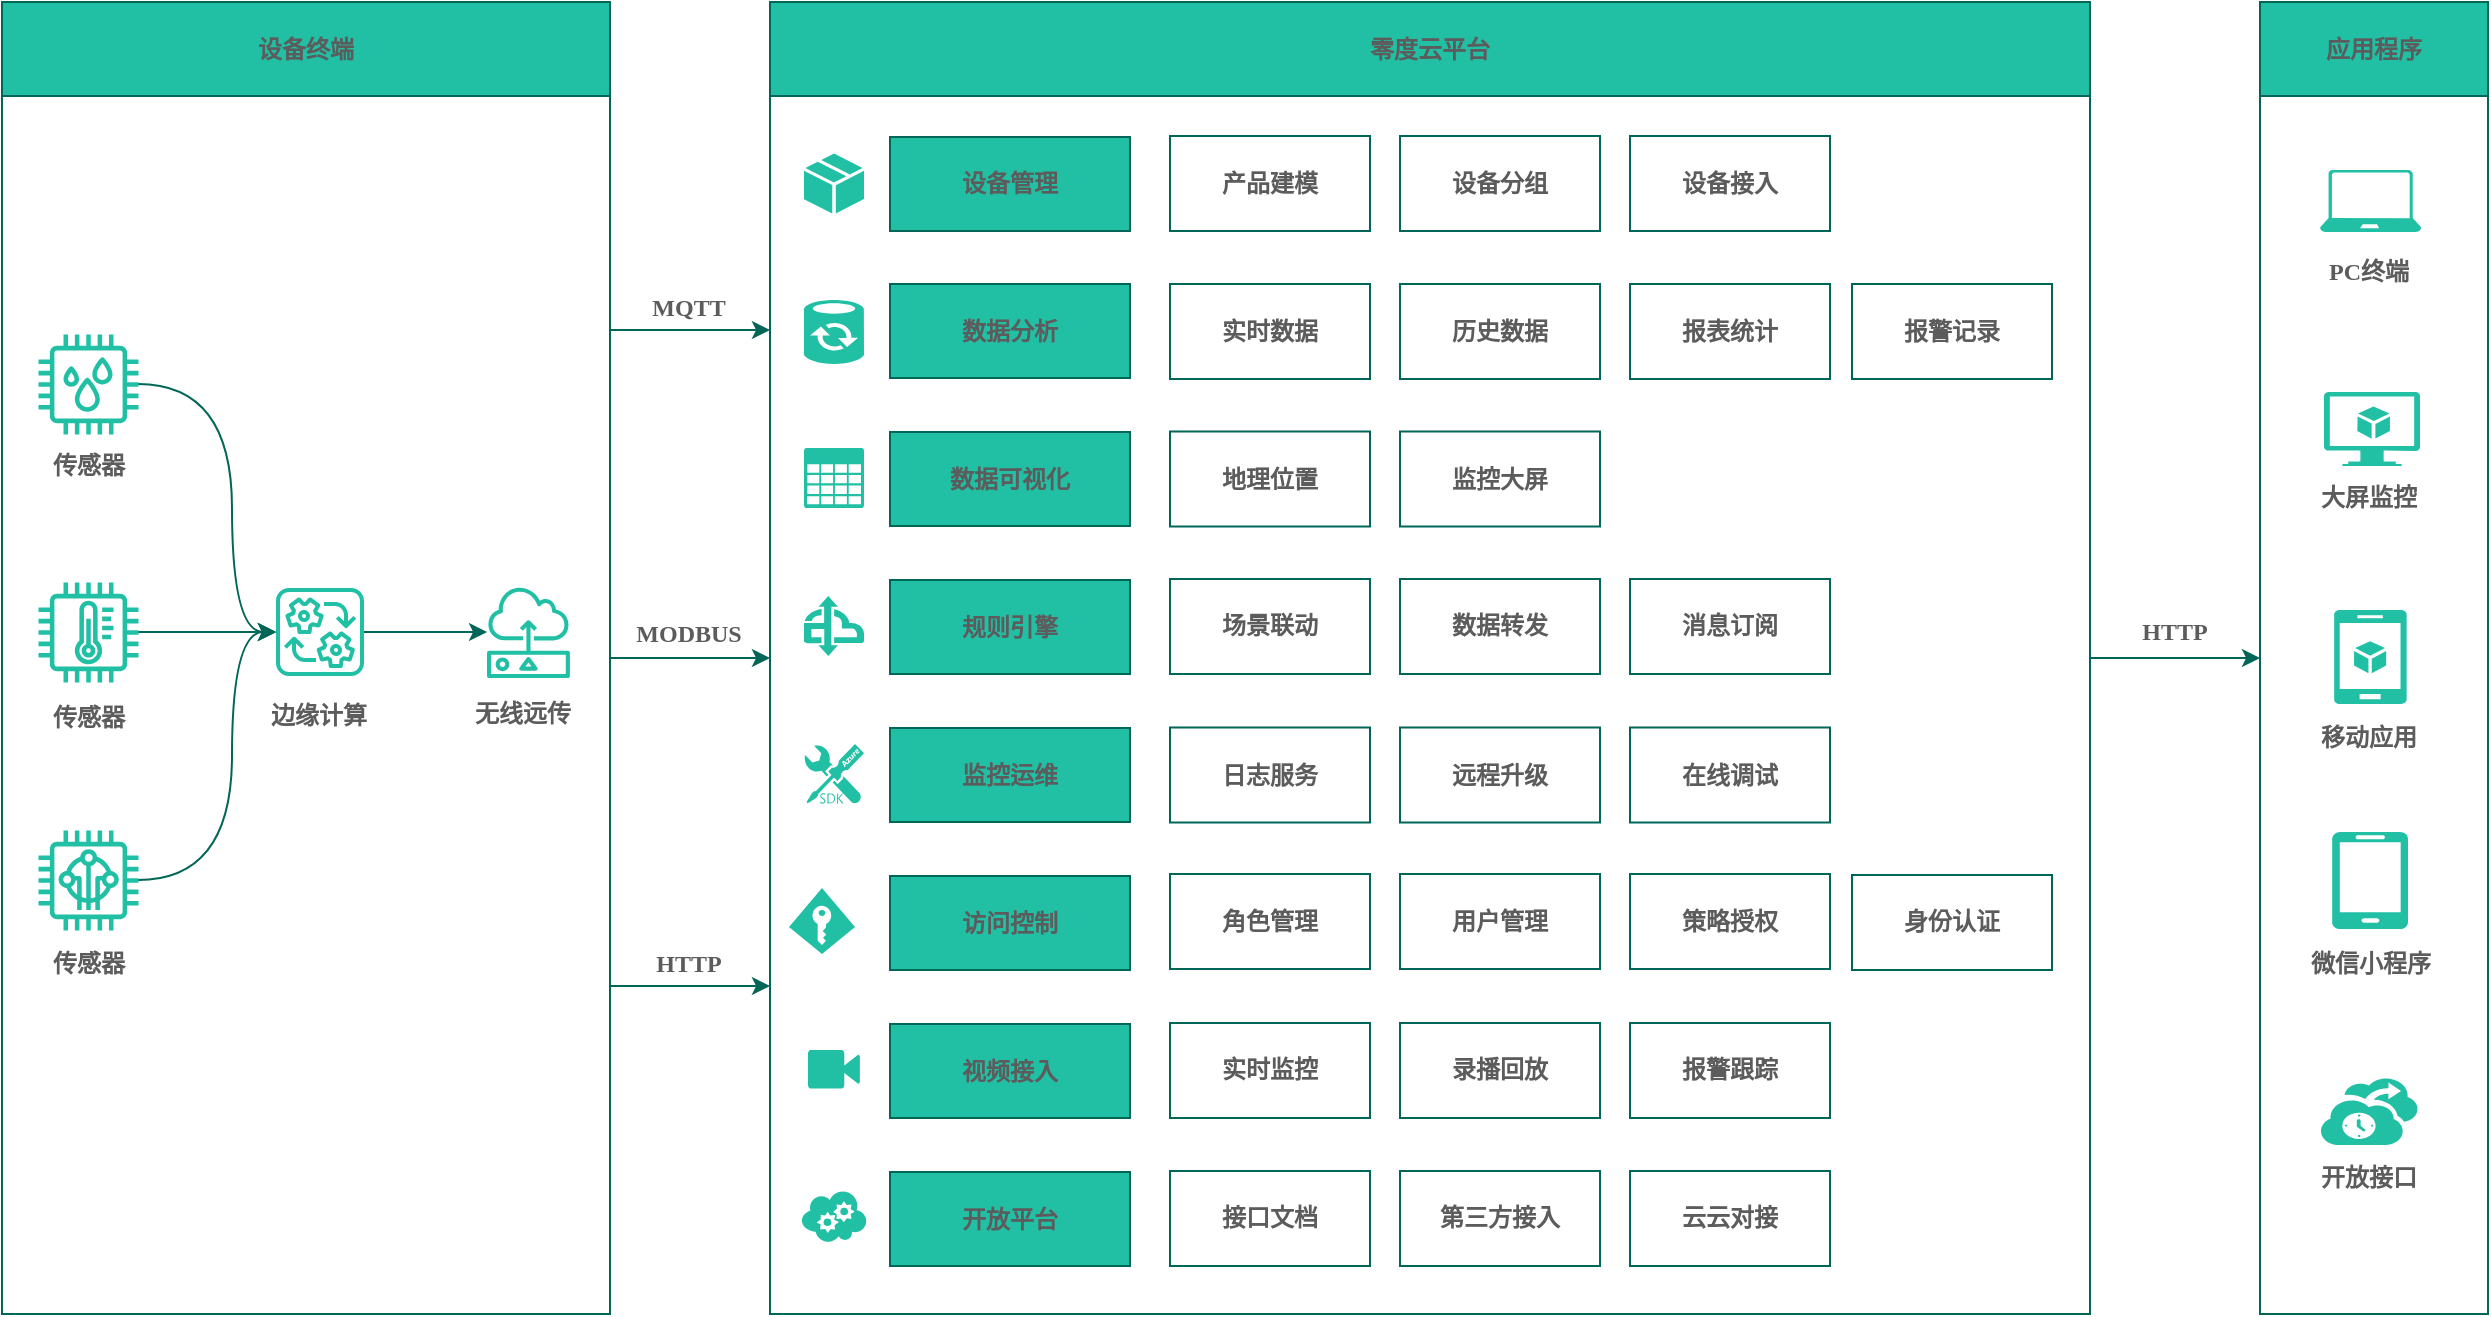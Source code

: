 <mxfile version="20.2.7" type="github" pages="2">
  <diagram id="eXwY4UNL-JvXnbsKmHx1" name="产品架构">
    <mxGraphModel dx="1561" dy="934" grid="0" gridSize="10" guides="1" tooltips="1" connect="1" arrows="1" fold="1" page="1" pageScale="1" pageWidth="1600" pageHeight="900" math="0" shadow="0">
      <root>
        <mxCell id="0" />
        <mxCell id="1" parent="0" />
        <mxCell id="tjXEyFFxzJn_yfCBgNNE-80" style="edgeStyle=orthogonalEdgeStyle;rounded=0;orthogonalLoop=1;jettySize=auto;html=1;entryX=0;entryY=0.5;entryDx=0;entryDy=0;fontStyle=1;fontFamily=Verdana;curved=1;strokeColor=#006658;fontColor=#5C5C5C;" parent="1" source="tjXEyFFxzJn_yfCBgNNE-59" target="tjXEyFFxzJn_yfCBgNNE-73" edge="1">
          <mxGeometry relative="1" as="geometry" />
        </mxCell>
        <mxCell id="tjXEyFFxzJn_yfCBgNNE-81" style="edgeStyle=orthogonalEdgeStyle;rounded=0;orthogonalLoop=1;jettySize=auto;html=1;exitX=1;exitY=0.75;exitDx=0;exitDy=0;entryX=0;entryY=0.75;entryDx=0;entryDy=0;fontStyle=1;fontFamily=Verdana;curved=1;strokeColor=#006658;fontColor=#5C5C5C;" parent="1" source="tjXEyFFxzJn_yfCBgNNE-59" target="tjXEyFFxzJn_yfCBgNNE-73" edge="1">
          <mxGeometry relative="1" as="geometry" />
        </mxCell>
        <mxCell id="tjXEyFFxzJn_yfCBgNNE-82" style="edgeStyle=orthogonalEdgeStyle;rounded=0;orthogonalLoop=1;jettySize=auto;html=1;exitX=1;exitY=0.25;exitDx=0;exitDy=0;entryX=0;entryY=0.25;entryDx=0;entryDy=0;fontStyle=1;fontFamily=Verdana;curved=1;strokeColor=#006658;fontColor=#5C5C5C;" parent="1" source="tjXEyFFxzJn_yfCBgNNE-59" target="tjXEyFFxzJn_yfCBgNNE-73" edge="1">
          <mxGeometry relative="1" as="geometry" />
        </mxCell>
        <mxCell id="tjXEyFFxzJn_yfCBgNNE-59" value="" style="rounded=0;whiteSpace=wrap;html=1;fontFamily=Verdana;fontSize=12;fillColor=none;labelBorderColor=#A9C4EB;fontStyle=1;strokeColor=#006658;fontColor=#5C5C5C;" parent="1" vertex="1">
          <mxGeometry x="125" y="224" width="304" height="656" as="geometry" />
        </mxCell>
        <mxCell id="OxqNXNUA6j1CO8IW8d2d-9" style="edgeStyle=orthogonalEdgeStyle;rounded=0;orthogonalLoop=1;jettySize=auto;html=1;fontFamily=Verdana;curved=1;strokeColor=#006658;fontColor=#5C5C5C;" edge="1" parent="1" source="tjXEyFFxzJn_yfCBgNNE-10" target="tjXEyFFxzJn_yfCBgNNE-65">
          <mxGeometry relative="1" as="geometry">
            <Array as="points">
              <mxPoint x="240" y="415" />
              <mxPoint x="240" y="539" />
            </Array>
          </mxGeometry>
        </mxCell>
        <mxCell id="tjXEyFFxzJn_yfCBgNNE-10" value="" style="outlineConnect=0;verticalLabelPosition=bottom;verticalAlign=top;align=center;html=1;fontSize=12;fontStyle=1;aspect=fixed;pointerEvents=1;shape=mxgraph.aws4.iot_thing_humidity_sensor;fillStyle=auto;strokeWidth=0.3;rounded=0;resizeWidth=0;fixedWidth=0;fontFamily=Verdana;fillColor=#21C0A5;strokeColor=#006658;fontColor=#5C5C5C;" parent="1" vertex="1">
          <mxGeometry x="143" y="390" width="50" height="50" as="geometry" />
        </mxCell>
        <mxCell id="OxqNXNUA6j1CO8IW8d2d-11" style="edgeStyle=orthogonalEdgeStyle;rounded=0;orthogonalLoop=1;jettySize=auto;html=1;fontFamily=Verdana;curved=1;strokeColor=#006658;fontColor=#5C5C5C;" edge="1" parent="1" source="tjXEyFFxzJn_yfCBgNNE-11" target="tjXEyFFxzJn_yfCBgNNE-65">
          <mxGeometry relative="1" as="geometry" />
        </mxCell>
        <mxCell id="tjXEyFFxzJn_yfCBgNNE-11" value="" style="outlineConnect=0;verticalLabelPosition=bottom;verticalAlign=top;align=center;html=1;fontSize=12;fontStyle=1;aspect=fixed;pointerEvents=1;shape=mxgraph.aws4.iot_thing_temperature_sensor;strokeWidth=0.3;rounded=0;fontFamily=Verdana;fillColor=#21C0A5;strokeColor=#006658;fontColor=#5C5C5C;" parent="1" vertex="1">
          <mxGeometry x="143" y="514" width="50" height="50" as="geometry" />
        </mxCell>
        <mxCell id="OxqNXNUA6j1CO8IW8d2d-12" style="edgeStyle=orthogonalEdgeStyle;rounded=0;orthogonalLoop=1;jettySize=auto;html=1;fontFamily=Verdana;curved=1;strokeColor=#006658;fontColor=#5C5C5C;" edge="1" parent="1" source="tjXEyFFxzJn_yfCBgNNE-14" target="tjXEyFFxzJn_yfCBgNNE-65">
          <mxGeometry relative="1" as="geometry">
            <Array as="points">
              <mxPoint x="240" y="663" />
              <mxPoint x="240" y="539" />
            </Array>
          </mxGeometry>
        </mxCell>
        <mxCell id="tjXEyFFxzJn_yfCBgNNE-14" value="" style="outlineConnect=0;verticalLabelPosition=bottom;verticalAlign=top;align=center;html=1;fontSize=12;fontStyle=1;aspect=fixed;pointerEvents=1;shape=mxgraph.aws4.iot_thing_freertos_device;fillStyle=auto;strokeWidth=0.3;rounded=0;fontFamily=Verdana;fillColor=#21C0A5;strokeColor=#006658;fontColor=#5C5C5C;" parent="1" vertex="1">
          <mxGeometry x="143" y="638" width="50" height="50" as="geometry" />
        </mxCell>
        <mxCell id="tjXEyFFxzJn_yfCBgNNE-60" value="传感器" style="text;html=1;resizable=0;autosize=1;align=center;verticalAlign=middle;points=[];fillColor=none;strokeColor=none;rounded=0;fontFamily=Verdana;fontSize=12;fontStyle=1;fontColor=#5C5C5C;" parent="1" vertex="1">
          <mxGeometry x="141" y="443" width="54" height="26" as="geometry" />
        </mxCell>
        <mxCell id="tjXEyFFxzJn_yfCBgNNE-63" value="传感器" style="text;html=1;resizable=0;autosize=1;align=center;verticalAlign=middle;points=[];fillColor=none;strokeColor=none;rounded=0;fontFamily=Verdana;fontSize=12;fontStyle=1;fontColor=#5C5C5C;" parent="1" vertex="1">
          <mxGeometry x="141" y="569" width="54" height="26" as="geometry" />
        </mxCell>
        <mxCell id="tjXEyFFxzJn_yfCBgNNE-64" value="传感器" style="text;html=1;resizable=0;autosize=1;align=center;verticalAlign=middle;points=[];fillColor=none;strokeColor=none;rounded=0;fontFamily=Verdana;fontSize=12;fontStyle=1;fontColor=#5C5C5C;" parent="1" vertex="1">
          <mxGeometry x="141" y="692" width="54" height="26" as="geometry" />
        </mxCell>
        <mxCell id="OxqNXNUA6j1CO8IW8d2d-13" style="edgeStyle=orthogonalEdgeStyle;rounded=0;orthogonalLoop=1;jettySize=auto;html=1;fontFamily=Verdana;curved=1;strokeColor=#006658;fontColor=#5C5C5C;" edge="1" parent="1" source="tjXEyFFxzJn_yfCBgNNE-65" target="OxqNXNUA6j1CO8IW8d2d-7">
          <mxGeometry relative="1" as="geometry" />
        </mxCell>
        <mxCell id="tjXEyFFxzJn_yfCBgNNE-65" value="" style="outlineConnect=0;strokeColor=none;dashed=0;verticalLabelPosition=bottom;verticalAlign=top;align=center;html=1;fontSize=12;fontStyle=1;aspect=fixed;pointerEvents=1;shape=mxgraph.aws4.iot_greengrass_interprocess_communication;rounded=0;fontFamily=Verdana;fillColor=#21C0A5;fontColor=#5C5C5C;" parent="1" vertex="1">
          <mxGeometry x="262" y="517" width="44" height="44" as="geometry" />
        </mxCell>
        <mxCell id="tjXEyFFxzJn_yfCBgNNE-66" value="边缘计算" style="text;html=1;resizable=0;autosize=1;align=center;verticalAlign=middle;points=[];fillColor=none;strokeColor=none;rounded=0;fontFamily=Verdana;fontSize=12;fontStyle=1;fontColor=#5C5C5C;" parent="1" vertex="1">
          <mxGeometry x="250" y="568" width="66" height="26" as="geometry" />
        </mxCell>
        <mxCell id="tjXEyFFxzJn_yfCBgNNE-67" value="无线远传" style="text;html=1;resizable=0;autosize=1;align=center;verticalAlign=middle;points=[];fillColor=none;strokeColor=none;rounded=0;fontFamily=Verdana;fontSize=12;fontStyle=1;fontColor=#5C5C5C;" parent="1" vertex="1">
          <mxGeometry x="352.23" y="567" width="66" height="26" as="geometry" />
        </mxCell>
        <mxCell id="tjXEyFFxzJn_yfCBgNNE-73" value="" style="rounded=0;whiteSpace=wrap;html=1;fontFamily=Verdana;fontSize=12;fillColor=none;labelBorderColor=#A9C4EB;fontStyle=1;strokeColor=#006658;fontColor=#5C5C5C;" parent="1" vertex="1">
          <mxGeometry x="509" y="224" width="660" height="656" as="geometry" />
        </mxCell>
        <mxCell id="tjXEyFFxzJn_yfCBgNNE-118" style="edgeStyle=orthogonalEdgeStyle;rounded=0;orthogonalLoop=1;jettySize=auto;html=1;entryX=0;entryY=0.5;entryDx=0;entryDy=0;fontStyle=1;fontFamily=Verdana;curved=1;strokeColor=#006658;fontColor=#5C5C5C;" parent="1" source="tjXEyFFxzJn_yfCBgNNE-73" target="tjXEyFFxzJn_yfCBgNNE-101" edge="1">
          <mxGeometry relative="1" as="geometry" />
        </mxCell>
        <mxCell id="tjXEyFFxzJn_yfCBgNNE-83" value="MQTT" style="text;html=1;align=center;verticalAlign=middle;resizable=0;points=[];autosize=1;strokeColor=none;fillColor=none;rounded=0;fontStyle=1;fontFamily=Verdana;fontColor=#5C5C5C;" parent="1" vertex="1">
          <mxGeometry x="440" y="364" width="56" height="26" as="geometry" />
        </mxCell>
        <mxCell id="tjXEyFFxzJn_yfCBgNNE-84" value="MODBUS" style="text;html=1;align=center;verticalAlign=middle;resizable=0;points=[];autosize=1;strokeColor=none;fillColor=none;rounded=0;fontStyle=1;fontFamily=Verdana;fontColor=#5C5C5C;" parent="1" vertex="1">
          <mxGeometry x="429.5" y="526.5" width="77" height="26" as="geometry" />
        </mxCell>
        <mxCell id="tjXEyFFxzJn_yfCBgNNE-85" value="HTTP" style="text;html=1;align=center;verticalAlign=middle;resizable=0;points=[];autosize=1;strokeColor=none;fillColor=none;rounded=0;fontStyle=1;fontFamily=Verdana;fontColor=#5C5C5C;" parent="1" vertex="1">
          <mxGeometry x="441.5" y="692" width="53" height="26" as="geometry" />
        </mxCell>
        <mxCell id="tjXEyFFxzJn_yfCBgNNE-101" value="" style="rounded=0;whiteSpace=wrap;html=1;fontFamily=Verdana;fontSize=12;fillColor=none;labelBorderColor=#A9C4EB;fontStyle=1;strokeColor=#006658;fontColor=#5C5C5C;" parent="1" vertex="1">
          <mxGeometry x="1254" y="224" width="114" height="656" as="geometry" />
        </mxCell>
        <mxCell id="tjXEyFFxzJn_yfCBgNNE-103" value="&lt;span&gt;产品建模&lt;/span&gt;" style="rounded=0;whiteSpace=wrap;html=1;fillColor=none;fontStyle=1;fontFamily=Verdana;strokeColor=#006658;fontColor=#5C5C5C;" parent="1" vertex="1">
          <mxGeometry x="709" y="291" width="100" height="47.5" as="geometry" />
        </mxCell>
        <mxCell id="tjXEyFFxzJn_yfCBgNNE-107" value="微信小程序" style="text;html=1;resizable=0;autosize=1;align=center;verticalAlign=middle;points=[];fillColor=none;strokeColor=none;rounded=0;fontFamily=Verdana;fontSize=12;fontStyle=1;fontColor=#5C5C5C;" parent="1" vertex="1">
          <mxGeometry x="1270.31" y="692" width="78" height="26" as="geometry" />
        </mxCell>
        <mxCell id="tjXEyFFxzJn_yfCBgNNE-109" value="移动应用" style="text;html=1;resizable=0;autosize=1;align=center;verticalAlign=middle;points=[];fillColor=none;strokeColor=none;rounded=0;fontFamily=Verdana;fontSize=12;fontStyle=1;fontColor=#5C5C5C;" parent="1" vertex="1">
          <mxGeometry x="1275.0" y="579" width="66" height="26" as="geometry" />
        </mxCell>
        <mxCell id="tjXEyFFxzJn_yfCBgNNE-113" value="" style="verticalLabelPosition=bottom;html=1;verticalAlign=top;align=center;strokeColor=none;shape=mxgraph.azure.virtual_machine_feature;pointerEvents=1;rounded=0;fontStyle=1;fontFamily=Verdana;fillColor=#21C0A5;fontColor=#5C5C5C;" parent="1" vertex="1">
          <mxGeometry x="1286" y="419" width="48" height="37" as="geometry" />
        </mxCell>
        <mxCell id="tjXEyFFxzJn_yfCBgNNE-114" value="" style="verticalLabelPosition=bottom;html=1;verticalAlign=top;align=center;strokeColor=none;shape=mxgraph.azure.mobile_services;pointerEvents=1;rounded=0;fontStyle=1;fontFamily=Verdana;fillColor=#21C0A5;fontColor=#5C5C5C;" parent="1" vertex="1">
          <mxGeometry x="1291" y="528" width="36.39" height="47" as="geometry" />
        </mxCell>
        <mxCell id="tjXEyFFxzJn_yfCBgNNE-115" value="" style="verticalLabelPosition=bottom;html=1;verticalAlign=top;align=center;strokeColor=none;shape=mxgraph.azure.laptop;pointerEvents=1;rounded=0;fontStyle=1;fontFamily=Verdana;fillColor=#21C0A5;fontColor=#5C5C5C;" parent="1" vertex="1">
          <mxGeometry x="1284" y="308" width="50.61" height="31" as="geometry" />
        </mxCell>
        <mxCell id="tjXEyFFxzJn_yfCBgNNE-116" value="PC终端" style="text;html=1;resizable=0;autosize=1;align=center;verticalAlign=middle;points=[];fillColor=none;strokeColor=none;rounded=0;fontFamily=Verdana;fontSize=12;fontStyle=1;fontColor=#5C5C5C;" parent="1" vertex="1">
          <mxGeometry x="1278.5" y="346" width="59" height="26" as="geometry" />
        </mxCell>
        <mxCell id="tjXEyFFxzJn_yfCBgNNE-117" value="大屏监控" style="text;html=1;resizable=0;autosize=1;align=center;verticalAlign=middle;points=[];fillColor=none;strokeColor=none;rounded=0;fontFamily=Verdana;fontSize=12;fontStyle=1;fontColor=#5C5C5C;" parent="1" vertex="1">
          <mxGeometry x="1275.0" y="459" width="66" height="26" as="geometry" />
        </mxCell>
        <mxCell id="tjXEyFFxzJn_yfCBgNNE-119" value="" style="verticalLabelPosition=bottom;html=1;verticalAlign=top;align=center;strokeColor=none;shape=mxgraph.azure.backup_service;rounded=0;fontStyle=1;fontFamily=Verdana;fillColor=#21C0A5;fontColor=#5C5C5C;" parent="1" vertex="1">
          <mxGeometry x="1283.86" y="761.5" width="49.28" height="34" as="geometry" />
        </mxCell>
        <mxCell id="tjXEyFFxzJn_yfCBgNNE-120" value="开放接口" style="text;html=1;resizable=0;autosize=1;align=center;verticalAlign=middle;points=[];fillColor=none;strokeColor=none;rounded=0;fontFamily=Verdana;fontSize=12;fontStyle=1;fontColor=#5C5C5C;" parent="1" vertex="1">
          <mxGeometry x="1275.0" y="799" width="66" height="26" as="geometry" />
        </mxCell>
        <mxCell id="tjXEyFFxzJn_yfCBgNNE-138" value="&lt;span&gt;设备分组&lt;/span&gt;" style="rounded=0;whiteSpace=wrap;html=1;fillColor=none;fontStyle=1;fontFamily=Verdana;strokeColor=#006658;fontColor=#5C5C5C;" parent="1" vertex="1">
          <mxGeometry x="824" y="291" width="100" height="47.5" as="geometry" />
        </mxCell>
        <mxCell id="tjXEyFFxzJn_yfCBgNNE-140" value="设备管理" style="rounded=0;whiteSpace=wrap;html=1;fontStyle=1;fontFamily=Verdana;fillColor=#21C0A5;strokeColor=#006658;fontColor=#5C5C5C;" parent="1" vertex="1">
          <mxGeometry x="569" y="291.5" width="120" height="47" as="geometry" />
        </mxCell>
        <mxCell id="tjXEyFFxzJn_yfCBgNNE-141" value="&lt;span&gt;设备接入&lt;/span&gt;" style="rounded=0;whiteSpace=wrap;html=1;fillColor=none;fontStyle=1;fontFamily=Verdana;strokeColor=#006658;fontColor=#5C5C5C;" parent="1" vertex="1">
          <mxGeometry x="939" y="291" width="100" height="47.5" as="geometry" />
        </mxCell>
        <mxCell id="tjXEyFFxzJn_yfCBgNNE-143" value="&lt;span&gt;实时数据&lt;/span&gt;" style="rounded=0;whiteSpace=wrap;html=1;fillColor=none;fontStyle=1;fontFamily=Verdana;strokeColor=#006658;fontColor=#5C5C5C;" parent="1" vertex="1">
          <mxGeometry x="709" y="365" width="100" height="47.5" as="geometry" />
        </mxCell>
        <mxCell id="tjXEyFFxzJn_yfCBgNNE-144" value="&lt;span&gt;报表统计&lt;/span&gt;" style="rounded=0;whiteSpace=wrap;html=1;fillColor=none;fontStyle=1;fontFamily=Verdana;strokeColor=#006658;fontColor=#5C5C5C;" parent="1" vertex="1">
          <mxGeometry x="939" y="365" width="100" height="47.5" as="geometry" />
        </mxCell>
        <mxCell id="tjXEyFFxzJn_yfCBgNNE-145" value="&lt;span&gt;历史数据&lt;/span&gt;" style="rounded=0;whiteSpace=wrap;html=1;fillColor=none;fontStyle=1;fontFamily=Verdana;strokeColor=#006658;fontColor=#5C5C5C;" parent="1" vertex="1">
          <mxGeometry x="824" y="365" width="100" height="47.5" as="geometry" />
        </mxCell>
        <mxCell id="tjXEyFFxzJn_yfCBgNNE-146" value="&lt;span&gt;报警记录&lt;/span&gt;" style="rounded=0;whiteSpace=wrap;html=1;fillColor=none;fontStyle=1;fontFamily=Verdana;strokeColor=#006658;fontColor=#5C5C5C;" parent="1" vertex="1">
          <mxGeometry x="1050" y="365" width="100" height="47.5" as="geometry" />
        </mxCell>
        <mxCell id="tjXEyFFxzJn_yfCBgNNE-147" value="数据分析" style="rounded=0;whiteSpace=wrap;html=1;fontStyle=1;fontFamily=Verdana;fillColor=#21C0A5;strokeColor=#006658;fontColor=#5C5C5C;" parent="1" vertex="1">
          <mxGeometry x="569" y="365" width="120" height="47" as="geometry" />
        </mxCell>
        <mxCell id="tjXEyFFxzJn_yfCBgNNE-149" value="数据可视化" style="rounded=0;whiteSpace=wrap;html=1;fontStyle=1;fontFamily=Verdana;fillColor=#21C0A5;strokeColor=#006658;fontColor=#5C5C5C;" parent="1" vertex="1">
          <mxGeometry x="569" y="439" width="120" height="47" as="geometry" />
        </mxCell>
        <mxCell id="tjXEyFFxzJn_yfCBgNNE-150" value="地理位置" style="rounded=0;whiteSpace=wrap;html=1;fillColor=none;fontStyle=1;fontFamily=Verdana;strokeColor=#006658;fontColor=#5C5C5C;" parent="1" vertex="1">
          <mxGeometry x="709" y="438.75" width="100" height="47.5" as="geometry" />
        </mxCell>
        <mxCell id="tjXEyFFxzJn_yfCBgNNE-151" value="&lt;span&gt;监控大屏&lt;/span&gt;" style="rounded=0;whiteSpace=wrap;html=1;fillColor=none;fontStyle=1;fontFamily=Verdana;strokeColor=#006658;fontColor=#5C5C5C;" parent="1" vertex="1">
          <mxGeometry x="824" y="438.75" width="100" height="47.5" as="geometry" />
        </mxCell>
        <mxCell id="tjXEyFFxzJn_yfCBgNNE-155" value="规则引擎" style="rounded=0;whiteSpace=wrap;html=1;fontStyle=1;fontFamily=Verdana;fillColor=#21C0A5;strokeColor=#006658;fontColor=#5C5C5C;" parent="1" vertex="1">
          <mxGeometry x="569" y="513" width="120" height="47" as="geometry" />
        </mxCell>
        <mxCell id="tjXEyFFxzJn_yfCBgNNE-156" value="&lt;span&gt;场景联动&lt;/span&gt;" style="rounded=0;whiteSpace=wrap;html=1;fillColor=none;fontStyle=1;fontFamily=Verdana;strokeColor=#006658;fontColor=#5C5C5C;" parent="1" vertex="1">
          <mxGeometry x="709" y="512.5" width="100" height="47.5" as="geometry" />
        </mxCell>
        <mxCell id="tjXEyFFxzJn_yfCBgNNE-157" value="&lt;span&gt;数据转发&lt;/span&gt;" style="rounded=0;whiteSpace=wrap;html=1;fillColor=none;fontStyle=1;fontFamily=Verdana;strokeColor=#006658;fontColor=#5C5C5C;" parent="1" vertex="1">
          <mxGeometry x="824" y="512.5" width="100" height="47.5" as="geometry" />
        </mxCell>
        <mxCell id="tjXEyFFxzJn_yfCBgNNE-158" value="&lt;span&gt;消息订阅&lt;/span&gt;" style="rounded=0;whiteSpace=wrap;html=1;fillColor=none;fontStyle=1;fontFamily=Verdana;strokeColor=#006658;fontColor=#5C5C5C;" parent="1" vertex="1">
          <mxGeometry x="939" y="512.5" width="100" height="47.5" as="geometry" />
        </mxCell>
        <mxCell id="tjXEyFFxzJn_yfCBgNNE-159" value="监控运维" style="rounded=0;whiteSpace=wrap;html=1;fontStyle=1;fontFamily=Verdana;fillColor=#21C0A5;strokeColor=#006658;fontColor=#5C5C5C;" parent="1" vertex="1">
          <mxGeometry x="569" y="587" width="120" height="47" as="geometry" />
        </mxCell>
        <mxCell id="tjXEyFFxzJn_yfCBgNNE-160" value="&lt;span&gt;日志服务&lt;/span&gt;" style="rounded=0;whiteSpace=wrap;html=1;fillColor=none;fontStyle=1;fontFamily=Verdana;strokeColor=#006658;fontColor=#5C5C5C;" parent="1" vertex="1">
          <mxGeometry x="709" y="586.75" width="100" height="47.5" as="geometry" />
        </mxCell>
        <mxCell id="tjXEyFFxzJn_yfCBgNNE-161" value="&lt;span&gt;远程升级&lt;/span&gt;" style="rounded=0;whiteSpace=wrap;html=1;fillColor=none;fontStyle=1;fontFamily=Verdana;strokeColor=#006658;fontColor=#5C5C5C;" parent="1" vertex="1">
          <mxGeometry x="824" y="586.75" width="100" height="47.5" as="geometry" />
        </mxCell>
        <mxCell id="tjXEyFFxzJn_yfCBgNNE-162" value="&lt;span&gt;在线调试&lt;/span&gt;" style="rounded=0;whiteSpace=wrap;html=1;fillColor=none;fontStyle=1;fontFamily=Verdana;strokeColor=#006658;fontColor=#5C5C5C;" parent="1" vertex="1">
          <mxGeometry x="939" y="586.75" width="100" height="47.5" as="geometry" />
        </mxCell>
        <mxCell id="tjXEyFFxzJn_yfCBgNNE-166" value="策略授权" style="rounded=0;whiteSpace=wrap;html=1;fillColor=none;fontStyle=1;fontFamily=Verdana;strokeColor=#006658;fontColor=#5C5C5C;" parent="1" vertex="1">
          <mxGeometry x="939" y="660" width="100" height="47.5" as="geometry" />
        </mxCell>
        <mxCell id="tjXEyFFxzJn_yfCBgNNE-167" value="访问控制" style="rounded=0;whiteSpace=wrap;html=1;fontStyle=1;fontFamily=Verdana;fillColor=#21C0A5;strokeColor=#006658;fontColor=#5C5C5C;" parent="1" vertex="1">
          <mxGeometry x="569" y="661" width="120" height="47" as="geometry" />
        </mxCell>
        <mxCell id="tjXEyFFxzJn_yfCBgNNE-168" value="&lt;span&gt;角色管理&lt;/span&gt;" style="rounded=0;whiteSpace=wrap;html=1;fillColor=none;fontStyle=1;fontFamily=Verdana;strokeColor=#006658;fontColor=#5C5C5C;" parent="1" vertex="1">
          <mxGeometry x="709" y="660" width="100" height="47.5" as="geometry" />
        </mxCell>
        <mxCell id="tjXEyFFxzJn_yfCBgNNE-169" value="&lt;span&gt;用户管理&lt;/span&gt;" style="rounded=0;whiteSpace=wrap;html=1;fillColor=none;fontStyle=1;fontFamily=Verdana;strokeColor=#006658;fontColor=#5C5C5C;" parent="1" vertex="1">
          <mxGeometry x="824" y="660" width="100" height="47.5" as="geometry" />
        </mxCell>
        <mxCell id="tjXEyFFxzJn_yfCBgNNE-170" value="&lt;span&gt;云云对接&lt;/span&gt;" style="rounded=0;whiteSpace=wrap;html=1;fillColor=none;fontStyle=1;fontFamily=Verdana;strokeColor=#006658;fontColor=#5C5C5C;" parent="1" vertex="1">
          <mxGeometry x="939" y="808.5" width="100" height="47.5" as="geometry" />
        </mxCell>
        <mxCell id="tjXEyFFxzJn_yfCBgNNE-171" value="开放平台" style="rounded=0;whiteSpace=wrap;html=1;fontStyle=1;fontFamily=Verdana;fillColor=#21C0A5;strokeColor=#006658;fontColor=#5C5C5C;" parent="1" vertex="1">
          <mxGeometry x="569" y="809" width="120" height="47" as="geometry" />
        </mxCell>
        <mxCell id="tjXEyFFxzJn_yfCBgNNE-176" value="&lt;span&gt;身份认证&lt;/span&gt;" style="rounded=0;whiteSpace=wrap;html=1;fillColor=none;fontStyle=1;fontFamily=Verdana;strokeColor=#006658;fontColor=#5C5C5C;" parent="1" vertex="1">
          <mxGeometry x="1050" y="660.5" width="100" height="47.5" as="geometry" />
        </mxCell>
        <mxCell id="tjXEyFFxzJn_yfCBgNNE-177" value="视频接入" style="rounded=0;whiteSpace=wrap;html=1;fontStyle=1;fontFamily=Verdana;fillColor=#21C0A5;strokeColor=#006658;fontColor=#5C5C5C;" parent="1" vertex="1">
          <mxGeometry x="569" y="735" width="120" height="47" as="geometry" />
        </mxCell>
        <mxCell id="tjXEyFFxzJn_yfCBgNNE-178" value="&lt;span&gt;实时监控&lt;/span&gt;" style="rounded=0;whiteSpace=wrap;html=1;fillColor=none;fontStyle=1;fontFamily=Verdana;strokeColor=#006658;fontColor=#5C5C5C;" parent="1" vertex="1">
          <mxGeometry x="709" y="734.5" width="100" height="47.5" as="geometry" />
        </mxCell>
        <mxCell id="tjXEyFFxzJn_yfCBgNNE-179" value="&lt;span&gt;录播回放&lt;/span&gt;" style="rounded=0;whiteSpace=wrap;html=1;fillColor=none;fontStyle=1;fontFamily=Verdana;strokeColor=#006658;fontColor=#5C5C5C;" parent="1" vertex="1">
          <mxGeometry x="824" y="734.5" width="100" height="47.5" as="geometry" />
        </mxCell>
        <mxCell id="tjXEyFFxzJn_yfCBgNNE-180" value="&lt;span&gt;报警跟踪&lt;/span&gt;" style="rounded=0;whiteSpace=wrap;html=1;fillColor=none;fontStyle=1;fontFamily=Verdana;strokeColor=#006658;fontColor=#5C5C5C;" parent="1" vertex="1">
          <mxGeometry x="939" y="734.5" width="100" height="47.5" as="geometry" />
        </mxCell>
        <mxCell id="tjXEyFFxzJn_yfCBgNNE-187" value="HTTP" style="text;html=1;align=center;verticalAlign=middle;resizable=0;points=[];autosize=1;strokeColor=none;fillColor=none;rounded=0;fontStyle=1;fontFamily=Verdana;fontColor=#5C5C5C;" parent="1" vertex="1">
          <mxGeometry x="1184" y="526" width="53" height="26" as="geometry" />
        </mxCell>
        <mxCell id="OxqNXNUA6j1CO8IW8d2d-7" value="" style="sketch=0;outlineConnect=0;strokeColor=none;dashed=0;verticalLabelPosition=bottom;verticalAlign=top;align=center;html=1;fontSize=12;fontStyle=0;aspect=fixed;pointerEvents=1;shape=mxgraph.aws4.sensor;fontFamily=Verdana;fillColor=#21C0A5;fontColor=#5C5C5C;" vertex="1" parent="1">
          <mxGeometry x="367" y="516" width="42.46" height="46" as="geometry" />
        </mxCell>
        <mxCell id="OxqNXNUA6j1CO8IW8d2d-16" value="设备终端" style="rounded=0;whiteSpace=wrap;html=1;fontStyle=1;fontFamily=Verdana;fillColor=#21C0A5;strokeColor=#006658;fontColor=#5C5C5C;" vertex="1" parent="1">
          <mxGeometry x="125" y="224" width="304" height="47" as="geometry" />
        </mxCell>
        <mxCell id="OxqNXNUA6j1CO8IW8d2d-17" value="零度云平台" style="rounded=0;whiteSpace=wrap;html=1;fontStyle=1;fontFamily=Verdana;fillColor=#21C0A5;strokeColor=#006658;fontColor=#5C5C5C;" vertex="1" parent="1">
          <mxGeometry x="509" y="224" width="660" height="47" as="geometry" />
        </mxCell>
        <mxCell id="OxqNXNUA6j1CO8IW8d2d-18" value="应用程序" style="rounded=0;whiteSpace=wrap;html=1;fontStyle=1;fontFamily=Verdana;fillColor=#21C0A5;strokeColor=#006658;fontColor=#5C5C5C;" vertex="1" parent="1">
          <mxGeometry x="1254" y="224" width="114" height="47" as="geometry" />
        </mxCell>
        <mxCell id="0i5c23y_zRVQkmlZ4660-1" value="&lt;span&gt;接口文档&lt;/span&gt;" style="rounded=0;whiteSpace=wrap;html=1;fillColor=none;fontStyle=1;fontFamily=Verdana;strokeColor=#006658;fontColor=#5C5C5C;" vertex="1" parent="1">
          <mxGeometry x="709" y="808.5" width="100" height="47.5" as="geometry" />
        </mxCell>
        <mxCell id="0i5c23y_zRVQkmlZ4660-2" value="&lt;span&gt;第三方接入&lt;/span&gt;" style="rounded=0;whiteSpace=wrap;html=1;fillColor=none;fontStyle=1;fontFamily=Verdana;strokeColor=#006658;fontColor=#5C5C5C;" vertex="1" parent="1">
          <mxGeometry x="824" y="808.5" width="100" height="47.5" as="geometry" />
        </mxCell>
        <mxCell id="0i5c23y_zRVQkmlZ4660-6" value="" style="group;fontColor=#5C5C5C;" vertex="1" connectable="0" parent="1">
          <mxGeometry x="1290" y="639" width="38" height="48.5" as="geometry" />
        </mxCell>
        <mxCell id="tjXEyFFxzJn_yfCBgNNE-132" value="" style="shape=image;html=1;verticalAlign=top;verticalLabelPosition=bottom;imageAspect=0;aspect=fixed;image=https://cdn2.iconfinder.com/data/icons/social-media-2420/512/WeChat-128.png;rounded=0;fontStyle=1;fontFamily=Verdana;fillColor=#21C0A5;strokeColor=#006658;fontColor=#5C5C5C;" parent="0i5c23y_zRVQkmlZ4660-6" vertex="1">
          <mxGeometry x="8.75" y="14" width="20.5" height="20.5" as="geometry" />
        </mxCell>
        <mxCell id="0i5c23y_zRVQkmlZ4660-4" value="" style="verticalLabelPosition=bottom;html=1;verticalAlign=top;align=center;strokeColor=none;shape=mxgraph.azure.mobile;pointerEvents=1;fillStyle=auto;fontFamily=Verdana;fillColor=#21C0A5;fontColor=#5C5C5C;" vertex="1" parent="0i5c23y_zRVQkmlZ4660-6">
          <mxGeometry width="38" height="48.5" as="geometry" />
        </mxCell>
        <mxCell id="0i5c23y_zRVQkmlZ4660-7" value="" style="verticalLabelPosition=bottom;html=1;verticalAlign=top;align=center;strokeColor=none;shape=mxgraph.azure.cloud_service_package_file;fillColor=#21C0A5;fontColor=#5C5C5C;" vertex="1" parent="1">
          <mxGeometry x="526" y="299.75" width="30" height="30" as="geometry" />
        </mxCell>
        <mxCell id="0i5c23y_zRVQkmlZ4660-8" value="" style="verticalLabelPosition=bottom;html=1;verticalAlign=top;align=center;strokeColor=none;fillColor=#21C0A5;shape=mxgraph.azure.sql_datasync;fontColor=#5C5C5C;" vertex="1" parent="1">
          <mxGeometry x="526" y="373" width="30" height="32" as="geometry" />
        </mxCell>
        <mxCell id="0i5c23y_zRVQkmlZ4660-10" value="" style="verticalLabelPosition=bottom;html=1;verticalAlign=top;align=center;strokeColor=none;fillColor=#21C0A5;shape=mxgraph.azure.storage;pointerEvents=1;fontColor=#5C5C5C;" vertex="1" parent="1">
          <mxGeometry x="526" y="447" width="30" height="30" as="geometry" />
        </mxCell>
        <mxCell id="0i5c23y_zRVQkmlZ4660-13" value="" style="verticalLabelPosition=bottom;html=1;verticalAlign=top;align=center;strokeColor=none;fillColor=#21C0A5;shape=mxgraph.azure.service_bus_relay;pointerEvents=1;fontColor=#5C5C5C;" vertex="1" parent="1">
          <mxGeometry x="526" y="521" width="30" height="30" as="geometry" />
        </mxCell>
        <mxCell id="0i5c23y_zRVQkmlZ4660-14" value="" style="verticalLabelPosition=bottom;html=1;verticalAlign=top;align=center;strokeColor=none;fillColor=#21C0A5;shape=mxgraph.azure.azure_sdk;fontColor=#5C5C5C;" vertex="1" parent="1">
          <mxGeometry x="526" y="595" width="30" height="30" as="geometry" />
        </mxCell>
        <mxCell id="0i5c23y_zRVQkmlZ4660-15" value="" style="verticalLabelPosition=bottom;html=1;verticalAlign=top;align=center;strokeColor=none;fillColor=#21C0A5;shape=mxgraph.azure.access_control;fontColor=#5C5C5C;" vertex="1" parent="1">
          <mxGeometry x="518.5" y="667" width="33" height="33" as="geometry" />
        </mxCell>
        <mxCell id="0i5c23y_zRVQkmlZ4660-18" value="" style="verticalLabelPosition=bottom;html=1;verticalAlign=top;align=center;strokeColor=none;fillColor=#21C0A5;shape=mxgraph.azure.cloud_service;fontColor=#5C5C5C;" vertex="1" parent="1">
          <mxGeometry x="524.5" y="817.85" width="33" height="26.4" as="geometry" />
        </mxCell>
        <mxCell id="0i5c23y_zRVQkmlZ4660-21" value="" style="html=1;verticalLabelPosition=bottom;align=center;verticalAlign=top;strokeWidth=2;strokeColor=none;shadow=0;dashed=0;shape=mxgraph.ios7.icons.video_conversation;fontColor=#5C5C5C;fillColor=#21C0A5;" vertex="1" parent="1">
          <mxGeometry x="528" y="748" width="26" height="19.25" as="geometry" />
        </mxCell>
      </root>
    </mxGraphModel>
  </diagram>
  <diagram id="njiM3GuUAcsLUfjWP6lE" name="软件架构图">
    <mxGraphModel dx="1327" dy="794" grid="1" gridSize="10" guides="1" tooltips="1" connect="1" arrows="1" fold="1" page="1" pageScale="1" pageWidth="1600" pageHeight="900" math="0" shadow="0">
      <root>
        <mxCell id="0" />
        <mxCell id="1" parent="0" />
      </root>
    </mxGraphModel>
  </diagram>
</mxfile>
